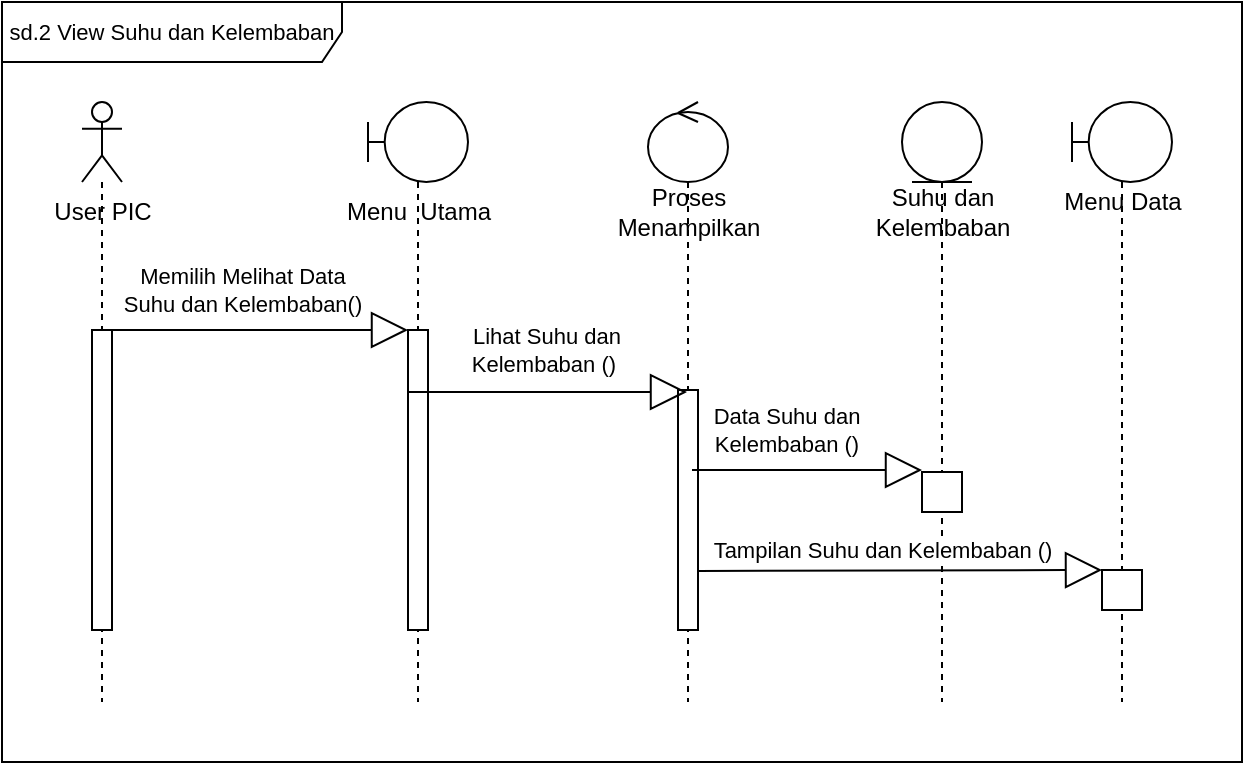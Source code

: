 <mxfile version="21.3.7" type="github">
  <diagram name="Page-1" id="2YBvvXClWsGukQMizWep">
    <mxGraphModel dx="794" dy="431" grid="1" gridSize="10" guides="1" tooltips="1" connect="1" arrows="1" fold="1" page="1" pageScale="1" pageWidth="850" pageHeight="1100" math="0" shadow="0">
      <root>
        <mxCell id="0" />
        <mxCell id="1" parent="0" />
        <mxCell id="KBNsd-catB0haCi5iXZL-7" value="" style="shape=umlLifeline;perimeter=lifelinePerimeter;whiteSpace=wrap;html=1;container=1;dropTarget=0;collapsible=0;recursiveResize=0;outlineConnect=0;portConstraint=eastwest;newEdgeStyle={&quot;edgeStyle&quot;:&quot;elbowEdgeStyle&quot;,&quot;elbow&quot;:&quot;vertical&quot;,&quot;curved&quot;:0,&quot;rounded&quot;:0};participant=umlControl;" vertex="1" parent="1">
          <mxGeometry x="333" y="120" width="40" height="300" as="geometry" />
        </mxCell>
        <mxCell id="KBNsd-catB0haCi5iXZL-14" value="" style="html=1;points=[];perimeter=orthogonalPerimeter;outlineConnect=0;targetShapes=umlLifeline;portConstraint=eastwest;newEdgeStyle={&quot;edgeStyle&quot;:&quot;elbowEdgeStyle&quot;,&quot;elbow&quot;:&quot;vertical&quot;,&quot;curved&quot;:0,&quot;rounded&quot;:0};" vertex="1" parent="KBNsd-catB0haCi5iXZL-7">
          <mxGeometry x="15" y="144" width="10" height="120" as="geometry" />
        </mxCell>
        <mxCell id="KBNsd-catB0haCi5iXZL-8" value="" style="shape=umlLifeline;perimeter=lifelinePerimeter;whiteSpace=wrap;html=1;container=1;dropTarget=0;collapsible=0;recursiveResize=0;outlineConnect=0;portConstraint=eastwest;newEdgeStyle={&quot;edgeStyle&quot;:&quot;elbowEdgeStyle&quot;,&quot;elbow&quot;:&quot;vertical&quot;,&quot;curved&quot;:0,&quot;rounded&quot;:0};participant=umlEntity;" vertex="1" parent="1">
          <mxGeometry x="460" y="120" width="40" height="300" as="geometry" />
        </mxCell>
        <mxCell id="KBNsd-catB0haCi5iXZL-9" value="" style="shape=umlLifeline;perimeter=lifelinePerimeter;whiteSpace=wrap;html=1;container=1;dropTarget=0;collapsible=0;recursiveResize=0;outlineConnect=0;portConstraint=eastwest;newEdgeStyle={&quot;edgeStyle&quot;:&quot;elbowEdgeStyle&quot;,&quot;elbow&quot;:&quot;vertical&quot;,&quot;curved&quot;:0,&quot;rounded&quot;:0};participant=umlBoundary;" vertex="1" parent="1">
          <mxGeometry x="193" y="120" width="50" height="300" as="geometry" />
        </mxCell>
        <mxCell id="KBNsd-catB0haCi5iXZL-13" value="" style="html=1;points=[];perimeter=orthogonalPerimeter;outlineConnect=0;targetShapes=umlLifeline;portConstraint=eastwest;newEdgeStyle={&quot;edgeStyle&quot;:&quot;elbowEdgeStyle&quot;,&quot;elbow&quot;:&quot;vertical&quot;,&quot;curved&quot;:0,&quot;rounded&quot;:0};" vertex="1" parent="KBNsd-catB0haCi5iXZL-9">
          <mxGeometry x="20" y="114" width="10" height="150" as="geometry" />
        </mxCell>
        <mxCell id="KBNsd-catB0haCi5iXZL-10" value="" style="shape=umlLifeline;perimeter=lifelinePerimeter;whiteSpace=wrap;html=1;container=1;dropTarget=0;collapsible=0;recursiveResize=0;outlineConnect=0;portConstraint=eastwest;newEdgeStyle={&quot;edgeStyle&quot;:&quot;elbowEdgeStyle&quot;,&quot;elbow&quot;:&quot;vertical&quot;,&quot;curved&quot;:0,&quot;rounded&quot;:0};participant=umlBoundary;" vertex="1" parent="1">
          <mxGeometry x="545" y="120" width="50" height="300" as="geometry" />
        </mxCell>
        <mxCell id="KBNsd-catB0haCi5iXZL-11" value="" style="shape=umlLifeline;perimeter=lifelinePerimeter;whiteSpace=wrap;html=1;container=1;dropTarget=0;collapsible=0;recursiveResize=0;outlineConnect=0;portConstraint=eastwest;newEdgeStyle={&quot;edgeStyle&quot;:&quot;elbowEdgeStyle&quot;,&quot;elbow&quot;:&quot;vertical&quot;,&quot;curved&quot;:0,&quot;rounded&quot;:0};participant=umlActor;" vertex="1" parent="1">
          <mxGeometry x="50" y="120" width="20" height="300" as="geometry" />
        </mxCell>
        <mxCell id="KBNsd-catB0haCi5iXZL-12" value="" style="html=1;points=[];perimeter=orthogonalPerimeter;outlineConnect=0;targetShapes=umlLifeline;portConstraint=eastwest;newEdgeStyle={&quot;edgeStyle&quot;:&quot;elbowEdgeStyle&quot;,&quot;elbow&quot;:&quot;vertical&quot;,&quot;curved&quot;:0,&quot;rounded&quot;:0};" vertex="1" parent="KBNsd-catB0haCi5iXZL-11">
          <mxGeometry x="5" y="114" width="10" height="150" as="geometry" />
        </mxCell>
        <mxCell id="KBNsd-catB0haCi5iXZL-15" value="Memilih Melihat Data &lt;br&gt;Suhu dan Kelembaban()" style="endArrow=block;endSize=16;endFill=0;html=1;rounded=0;" edge="1" parent="1">
          <mxGeometry x="-0.085" y="20" width="160" relative="1" as="geometry">
            <mxPoint x="60" y="234" as="sourcePoint" />
            <mxPoint x="213" y="234" as="targetPoint" />
            <mxPoint as="offset" />
          </mxGeometry>
        </mxCell>
        <mxCell id="KBNsd-catB0haCi5iXZL-16" value="Lihat Suhu dan &lt;br&gt;Kelembaban ()&amp;nbsp;" style="endArrow=block;endSize=16;endFill=0;html=1;rounded=0;" edge="1" parent="1">
          <mxGeometry x="-0.018" y="21" width="160" relative="1" as="geometry">
            <mxPoint x="213" y="265" as="sourcePoint" />
            <mxPoint x="352.5" y="265" as="targetPoint" />
            <mxPoint as="offset" />
          </mxGeometry>
        </mxCell>
        <mxCell id="KBNsd-catB0haCi5iXZL-20" value="Data Suhu dan &lt;br&gt;Kelembaban ()" style="endArrow=block;endSize=16;endFill=0;html=1;rounded=0;" edge="1" parent="1">
          <mxGeometry x="-0.188" y="20" width="160" relative="1" as="geometry">
            <mxPoint x="355" y="304" as="sourcePoint" />
            <mxPoint x="470" y="304" as="targetPoint" />
            <mxPoint as="offset" />
          </mxGeometry>
        </mxCell>
        <mxCell id="KBNsd-catB0haCi5iXZL-21" value="" style="html=1;whiteSpace=wrap;" vertex="1" parent="1">
          <mxGeometry x="470" y="305" width="20" height="20" as="geometry" />
        </mxCell>
        <mxCell id="KBNsd-catB0haCi5iXZL-22" value="" style="html=1;whiteSpace=wrap;" vertex="1" parent="1">
          <mxGeometry x="560" y="354" width="20" height="20" as="geometry" />
        </mxCell>
        <mxCell id="KBNsd-catB0haCi5iXZL-23" value="Tampilan Suhu dan Kelembaban ()" style="endArrow=block;endSize=16;endFill=0;html=1;rounded=0;" edge="1" parent="1">
          <mxGeometry x="-0.089" y="10" width="160" relative="1" as="geometry">
            <mxPoint x="358" y="354.5" as="sourcePoint" />
            <mxPoint x="560" y="354" as="targetPoint" />
            <mxPoint as="offset" />
          </mxGeometry>
        </mxCell>
        <mxCell id="KBNsd-catB0haCi5iXZL-25" value="User PIC" style="text;html=1;align=center;verticalAlign=middle;resizable=0;points=[];autosize=1;strokeColor=none;fillColor=none;" vertex="1" parent="1">
          <mxGeometry x="25" y="160" width="70" height="30" as="geometry" />
        </mxCell>
        <mxCell id="KBNsd-catB0haCi5iXZL-26" value="Menu&amp;nbsp; Utama" style="text;html=1;align=center;verticalAlign=middle;resizable=0;points=[];autosize=1;strokeColor=none;fillColor=none;" vertex="1" parent="1">
          <mxGeometry x="168" y="160" width="100" height="30" as="geometry" />
        </mxCell>
        <mxCell id="KBNsd-catB0haCi5iXZL-27" value="Proses &lt;br&gt;Menampilkan" style="text;html=1;align=center;verticalAlign=middle;resizable=0;points=[];autosize=1;strokeColor=none;fillColor=none;" vertex="1" parent="1">
          <mxGeometry x="308" y="155" width="90" height="40" as="geometry" />
        </mxCell>
        <mxCell id="KBNsd-catB0haCi5iXZL-28" value="Suhu dan &lt;br&gt;Kelembaban" style="text;html=1;align=center;verticalAlign=middle;resizable=0;points=[];autosize=1;strokeColor=none;fillColor=none;" vertex="1" parent="1">
          <mxGeometry x="435" y="155" width="90" height="40" as="geometry" />
        </mxCell>
        <mxCell id="KBNsd-catB0haCi5iXZL-29" value="Menu Data" style="text;html=1;align=center;verticalAlign=middle;resizable=0;points=[];autosize=1;strokeColor=none;fillColor=none;" vertex="1" parent="1">
          <mxGeometry x="530" y="155" width="80" height="30" as="geometry" />
        </mxCell>
        <mxCell id="KBNsd-catB0haCi5iXZL-30" value="&lt;font style=&quot;font-size: 11px;&quot;&gt;sd.2 View Suhu dan Kelembaban&lt;/font&gt;" style="shape=umlFrame;whiteSpace=wrap;html=1;pointerEvents=0;width=170;height=30;" vertex="1" parent="1">
          <mxGeometry x="10" y="70" width="620" height="380" as="geometry" />
        </mxCell>
      </root>
    </mxGraphModel>
  </diagram>
</mxfile>
